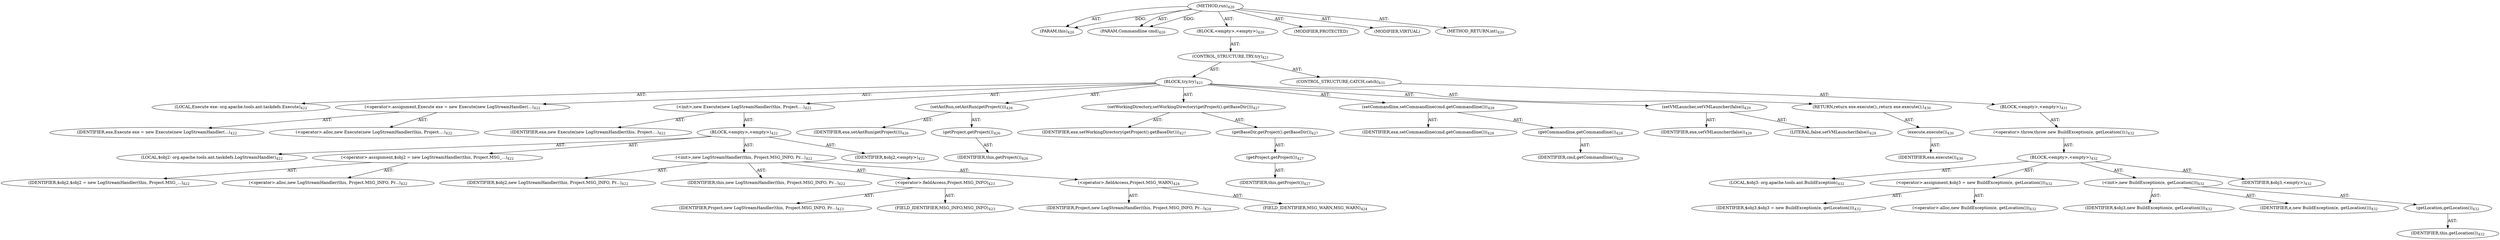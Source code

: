 digraph "run" {  
"111669149730" [label = <(METHOD,run)<SUB>420</SUB>> ]
"115964116998" [label = <(PARAM,this)<SUB>420</SUB>> ]
"115964117045" [label = <(PARAM,Commandline cmd)<SUB>420</SUB>> ]
"25769803821" [label = <(BLOCK,&lt;empty&gt;,&lt;empty&gt;)<SUB>420</SUB>> ]
"47244640265" [label = <(CONTROL_STRUCTURE,TRY,try)<SUB>421</SUB>> ]
"25769803822" [label = <(BLOCK,try,try)<SUB>421</SUB>> ]
"94489280519" [label = <(LOCAL,Execute exe: org.apache.tools.ant.taskdefs.Execute)<SUB>422</SUB>> ]
"30064771180" [label = <(&lt;operator&gt;.assignment,Execute exe = new Execute(new LogStreamHandler(...)<SUB>422</SUB>> ]
"68719476854" [label = <(IDENTIFIER,exe,Execute exe = new Execute(new LogStreamHandler(...)<SUB>422</SUB>> ]
"30064771181" [label = <(&lt;operator&gt;.alloc,new Execute(new LogStreamHandler(this, Project....)<SUB>422</SUB>> ]
"30064771182" [label = <(&lt;init&gt;,new Execute(new LogStreamHandler(this, Project....)<SUB>422</SUB>> ]
"68719476855" [label = <(IDENTIFIER,exe,new Execute(new LogStreamHandler(this, Project....)<SUB>422</SUB>> ]
"25769803823" [label = <(BLOCK,&lt;empty&gt;,&lt;empty&gt;)<SUB>422</SUB>> ]
"94489280520" [label = <(LOCAL,$obj2: org.apache.tools.ant.taskdefs.LogStreamHandler)<SUB>422</SUB>> ]
"30064771183" [label = <(&lt;operator&gt;.assignment,$obj2 = new LogStreamHandler(this, Project.MSG_...)<SUB>422</SUB>> ]
"68719476856" [label = <(IDENTIFIER,$obj2,$obj2 = new LogStreamHandler(this, Project.MSG_...)<SUB>422</SUB>> ]
"30064771184" [label = <(&lt;operator&gt;.alloc,new LogStreamHandler(this, Project.MSG_INFO, Pr...)<SUB>422</SUB>> ]
"30064771185" [label = <(&lt;init&gt;,new LogStreamHandler(this, Project.MSG_INFO, Pr...)<SUB>422</SUB>> ]
"68719476857" [label = <(IDENTIFIER,$obj2,new LogStreamHandler(this, Project.MSG_INFO, Pr...)<SUB>422</SUB>> ]
"68719476747" [label = <(IDENTIFIER,this,new LogStreamHandler(this, Project.MSG_INFO, Pr...)<SUB>422</SUB>> ]
"30064771186" [label = <(&lt;operator&gt;.fieldAccess,Project.MSG_INFO)<SUB>423</SUB>> ]
"68719476858" [label = <(IDENTIFIER,Project,new LogStreamHandler(this, Project.MSG_INFO, Pr...)<SUB>423</SUB>> ]
"55834574889" [label = <(FIELD_IDENTIFIER,MSG_INFO,MSG_INFO)<SUB>423</SUB>> ]
"30064771187" [label = <(&lt;operator&gt;.fieldAccess,Project.MSG_WARN)<SUB>424</SUB>> ]
"68719476859" [label = <(IDENTIFIER,Project,new LogStreamHandler(this, Project.MSG_INFO, Pr...)<SUB>424</SUB>> ]
"55834574890" [label = <(FIELD_IDENTIFIER,MSG_WARN,MSG_WARN)<SUB>424</SUB>> ]
"68719476860" [label = <(IDENTIFIER,$obj2,&lt;empty&gt;)<SUB>422</SUB>> ]
"30064771188" [label = <(setAntRun,setAntRun(getProject()))<SUB>426</SUB>> ]
"68719476861" [label = <(IDENTIFIER,exe,setAntRun(getProject()))<SUB>426</SUB>> ]
"30064771189" [label = <(getProject,getProject())<SUB>426</SUB>> ]
"68719476748" [label = <(IDENTIFIER,this,getProject())<SUB>426</SUB>> ]
"30064771190" [label = <(setWorkingDirectory,setWorkingDirectory(getProject().getBaseDir()))<SUB>427</SUB>> ]
"68719476862" [label = <(IDENTIFIER,exe,setWorkingDirectory(getProject().getBaseDir()))<SUB>427</SUB>> ]
"30064771191" [label = <(getBaseDir,getProject().getBaseDir())<SUB>427</SUB>> ]
"30064771192" [label = <(getProject,getProject())<SUB>427</SUB>> ]
"68719476749" [label = <(IDENTIFIER,this,getProject())<SUB>427</SUB>> ]
"30064771193" [label = <(setCommandline,setCommandline(cmd.getCommandline()))<SUB>428</SUB>> ]
"68719476863" [label = <(IDENTIFIER,exe,setCommandline(cmd.getCommandline()))<SUB>428</SUB>> ]
"30064771194" [label = <(getCommandline,getCommandline())<SUB>428</SUB>> ]
"68719476864" [label = <(IDENTIFIER,cmd,getCommandline())<SUB>428</SUB>> ]
"30064771195" [label = <(setVMLauncher,setVMLauncher(false))<SUB>429</SUB>> ]
"68719476865" [label = <(IDENTIFIER,exe,setVMLauncher(false))<SUB>429</SUB>> ]
"90194313229" [label = <(LITERAL,false,setVMLauncher(false))<SUB>429</SUB>> ]
"146028888082" [label = <(RETURN,return exe.execute();,return exe.execute();)<SUB>430</SUB>> ]
"30064771196" [label = <(execute,execute())<SUB>430</SUB>> ]
"68719476866" [label = <(IDENTIFIER,exe,execute())<SUB>430</SUB>> ]
"47244640266" [label = <(CONTROL_STRUCTURE,CATCH,catch)<SUB>431</SUB>> ]
"25769803824" [label = <(BLOCK,&lt;empty&gt;,&lt;empty&gt;)<SUB>431</SUB>> ]
"30064771197" [label = <(&lt;operator&gt;.throw,throw new BuildException(e, getLocation());)<SUB>432</SUB>> ]
"25769803825" [label = <(BLOCK,&lt;empty&gt;,&lt;empty&gt;)<SUB>432</SUB>> ]
"94489280521" [label = <(LOCAL,$obj3: org.apache.tools.ant.BuildException)<SUB>432</SUB>> ]
"30064771198" [label = <(&lt;operator&gt;.assignment,$obj3 = new BuildException(e, getLocation()))<SUB>432</SUB>> ]
"68719476867" [label = <(IDENTIFIER,$obj3,$obj3 = new BuildException(e, getLocation()))<SUB>432</SUB>> ]
"30064771199" [label = <(&lt;operator&gt;.alloc,new BuildException(e, getLocation()))<SUB>432</SUB>> ]
"30064771200" [label = <(&lt;init&gt;,new BuildException(e, getLocation()))<SUB>432</SUB>> ]
"68719476868" [label = <(IDENTIFIER,$obj3,new BuildException(e, getLocation()))<SUB>432</SUB>> ]
"68719476869" [label = <(IDENTIFIER,e,new BuildException(e, getLocation()))<SUB>432</SUB>> ]
"30064771201" [label = <(getLocation,getLocation())<SUB>432</SUB>> ]
"68719476750" [label = <(IDENTIFIER,this,getLocation())<SUB>432</SUB>> ]
"68719476870" [label = <(IDENTIFIER,$obj3,&lt;empty&gt;)<SUB>432</SUB>> ]
"133143986261" [label = <(MODIFIER,PROTECTED)> ]
"133143986262" [label = <(MODIFIER,VIRTUAL)> ]
"128849018914" [label = <(METHOD_RETURN,int)<SUB>420</SUB>> ]
  "111669149730" -> "115964116998"  [ label = "AST: "] 
  "111669149730" -> "115964117045"  [ label = "AST: "] 
  "111669149730" -> "25769803821"  [ label = "AST: "] 
  "111669149730" -> "133143986261"  [ label = "AST: "] 
  "111669149730" -> "133143986262"  [ label = "AST: "] 
  "111669149730" -> "128849018914"  [ label = "AST: "] 
  "25769803821" -> "47244640265"  [ label = "AST: "] 
  "47244640265" -> "25769803822"  [ label = "AST: "] 
  "47244640265" -> "47244640266"  [ label = "AST: "] 
  "25769803822" -> "94489280519"  [ label = "AST: "] 
  "25769803822" -> "30064771180"  [ label = "AST: "] 
  "25769803822" -> "30064771182"  [ label = "AST: "] 
  "25769803822" -> "30064771188"  [ label = "AST: "] 
  "25769803822" -> "30064771190"  [ label = "AST: "] 
  "25769803822" -> "30064771193"  [ label = "AST: "] 
  "25769803822" -> "30064771195"  [ label = "AST: "] 
  "25769803822" -> "146028888082"  [ label = "AST: "] 
  "30064771180" -> "68719476854"  [ label = "AST: "] 
  "30064771180" -> "30064771181"  [ label = "AST: "] 
  "30064771182" -> "68719476855"  [ label = "AST: "] 
  "30064771182" -> "25769803823"  [ label = "AST: "] 
  "25769803823" -> "94489280520"  [ label = "AST: "] 
  "25769803823" -> "30064771183"  [ label = "AST: "] 
  "25769803823" -> "30064771185"  [ label = "AST: "] 
  "25769803823" -> "68719476860"  [ label = "AST: "] 
  "30064771183" -> "68719476856"  [ label = "AST: "] 
  "30064771183" -> "30064771184"  [ label = "AST: "] 
  "30064771185" -> "68719476857"  [ label = "AST: "] 
  "30064771185" -> "68719476747"  [ label = "AST: "] 
  "30064771185" -> "30064771186"  [ label = "AST: "] 
  "30064771185" -> "30064771187"  [ label = "AST: "] 
  "30064771186" -> "68719476858"  [ label = "AST: "] 
  "30064771186" -> "55834574889"  [ label = "AST: "] 
  "30064771187" -> "68719476859"  [ label = "AST: "] 
  "30064771187" -> "55834574890"  [ label = "AST: "] 
  "30064771188" -> "68719476861"  [ label = "AST: "] 
  "30064771188" -> "30064771189"  [ label = "AST: "] 
  "30064771189" -> "68719476748"  [ label = "AST: "] 
  "30064771190" -> "68719476862"  [ label = "AST: "] 
  "30064771190" -> "30064771191"  [ label = "AST: "] 
  "30064771191" -> "30064771192"  [ label = "AST: "] 
  "30064771192" -> "68719476749"  [ label = "AST: "] 
  "30064771193" -> "68719476863"  [ label = "AST: "] 
  "30064771193" -> "30064771194"  [ label = "AST: "] 
  "30064771194" -> "68719476864"  [ label = "AST: "] 
  "30064771195" -> "68719476865"  [ label = "AST: "] 
  "30064771195" -> "90194313229"  [ label = "AST: "] 
  "146028888082" -> "30064771196"  [ label = "AST: "] 
  "30064771196" -> "68719476866"  [ label = "AST: "] 
  "47244640266" -> "25769803824"  [ label = "AST: "] 
  "25769803824" -> "30064771197"  [ label = "AST: "] 
  "30064771197" -> "25769803825"  [ label = "AST: "] 
  "25769803825" -> "94489280521"  [ label = "AST: "] 
  "25769803825" -> "30064771198"  [ label = "AST: "] 
  "25769803825" -> "30064771200"  [ label = "AST: "] 
  "25769803825" -> "68719476870"  [ label = "AST: "] 
  "30064771198" -> "68719476867"  [ label = "AST: "] 
  "30064771198" -> "30064771199"  [ label = "AST: "] 
  "30064771200" -> "68719476868"  [ label = "AST: "] 
  "30064771200" -> "68719476869"  [ label = "AST: "] 
  "30064771200" -> "30064771201"  [ label = "AST: "] 
  "30064771201" -> "68719476750"  [ label = "AST: "] 
  "111669149730" -> "115964116998"  [ label = "DDG: "] 
  "111669149730" -> "115964117045"  [ label = "DDG: "] 
}
